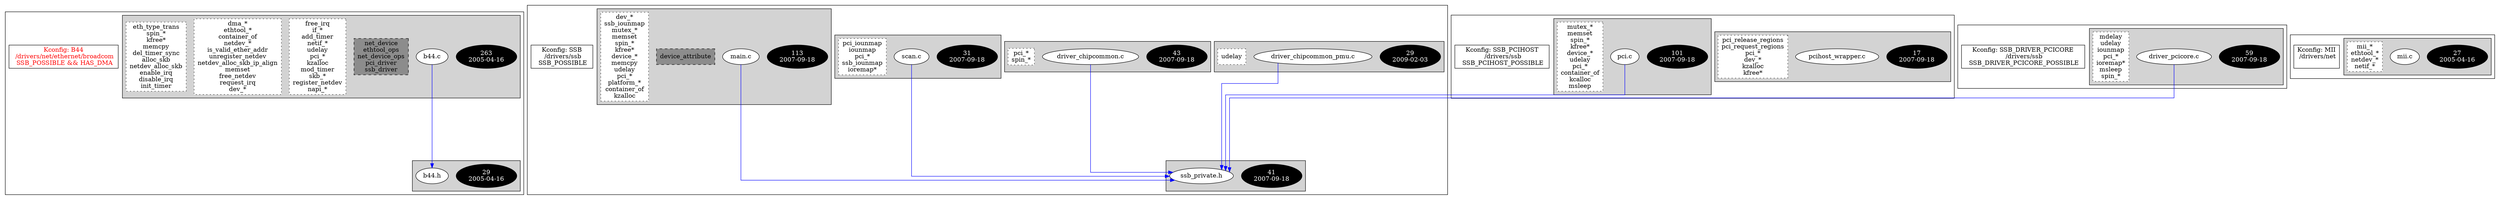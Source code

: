 digraph Driver {
	ranksep=2;
	splines=ortho;
	//Symbol: B44
	subgraph "cluster_B44"{
		subgraph "cluster_b44.h" {
			style=filled
			"commit_b44.h" [style=filled, fillcolor=black, fontcolor=white, label="29\n2005-04-16"];
			"b44.h" [style=filled, fillcolor=white, fontcolor=black, label="b44.h\n"];
		}
		subgraph "cluster_b44.c" {
			style=filled
			"commit_b44.c" [style=filled, fillcolor=black, fontcolor=white, label="263\n2005-04-16"];
			"b44.c" [style=filled, fillcolor=white, fontcolor=black, label="b44.c\n"];
			"structs-b44.c" [style="filled,dashed" shape=box, fillcolor=grey55, fontcolor=black, label="net_device\nethtool_ops\nnet_device_ops\npci_driver\nssb_driver\n"];
			"funccall3-b44.c" [style="filled,dotted" shape=box, fillcolor=white, fontcolor=black, label="free_irq\nif_*\nadd_timer\nnetif_*\nudelay\npci_*\nkzalloc\nmod_timer\nskb_*\nregister_netdev\nnapi_*\n"];
			"funccall2-b44.c" [style="filled,dotted" shape=box, fillcolor=white, fontcolor=black, label="dma_*\nethtool_*\ncontainer_of\nnetdev_*\nis_valid_ether_addr\nunregister_netdev\nnetdev_alloc_skb_ip_align\nmemset\nfree_netdev\nrequest_irq\ndev_*\n"];
			"funccall1-b44.c" [style="filled,dotted" shape=box, fillcolor=white, fontcolor=black, label="eth_type_trans\nspin_*\nkfree*\nmemcpy\ndel_timer_sync\nalloc_skb\nnetdev_alloc_skb\nenable_irq\ndisable_irq\ninit_timer\n"];
		}
		"K:B44" [label="Kconfig: B44\n /drivers/net/ethernet/broadcom\n  SSB_POSSIBLE && HAS_DMA ", shape=box, fontcolor=red];
	}
	//Symbol: SSB
	subgraph "cluster_SSB"{
		subgraph "cluster_driver_chipcommon_pmu.c" {
			style=filled
			"commit_driver_chipcommon_pmu.c" [style=filled, fillcolor=black, fontcolor=white, label="29\n2009-02-03"];
			"driver_chipcommon_pmu.c" [style=filled, fillcolor=white, fontcolor=black, label="driver_chipcommon_pmu.c\n"];
			"funccall0-driver_chipcommon_pmu.c" [style="filled,dotted" shape=box, fillcolor=white, fontcolor=black, label="udelay\n"];
		}
		subgraph "cluster_ssb_private.h" {
			style=filled
			"commit_ssb_private.h" [style=filled, fillcolor=black, fontcolor=white, label="41\n2007-09-18"];
			"ssb_private.h" [style=filled, fillcolor=white, fontcolor=black, label="ssb_private.h\n"];
		}
		subgraph "cluster_driver_chipcommon.c" {
			style=filled
			"commit_driver_chipcommon.c" [style=filled, fillcolor=black, fontcolor=white, label="43\n2007-09-18"];
			"driver_chipcommon.c" [style=filled, fillcolor=white, fontcolor=black, label="driver_chipcommon.c\n"];
			"funccall0-driver_chipcommon.c" [style="filled,dotted" shape=box, fillcolor=white, fontcolor=black, label="pci_*\nspin_*\n"];
		}
		subgraph "cluster_scan.c" {
			style=filled
			"commit_scan.c" [style=filled, fillcolor=black, fontcolor=white, label="31\n2007-09-18"];
			"scan.c" [style=filled, fillcolor=white, fontcolor=black, label="scan.c\n"];
			"funccall0-scan.c" [style="filled,dotted" shape=box, fillcolor=white, fontcolor=black, label="pci_iounmap\niounmap\npci_*\nssb_iounmap\nioremap*\n"];
		}
		subgraph "cluster_main.c" {
			style=filled
			"commit_main.c" [style=filled, fillcolor=black, fontcolor=white, label="113\n2007-09-18"];
			"main.c" [style=filled, fillcolor=white, fontcolor=black, label="main.c\n"];
			"structs-main.c" [style="filled,dashed" shape=box, fillcolor=grey55, fontcolor=black, label="device_attribute\n"];
			"funccall0-main.c" [style="filled,dotted" shape=box, fillcolor=white, fontcolor=black, label="dev_*\nssb_iounmap\nmutex_*\nmemset\nspin_*\nkfree*\ndevice_*\nmemcpy\nudelay\npci_*\nplatform_*\ncontainer_of\nkzalloc\n"];
		}
		"K:SSB" [label="Kconfig: SSB\n /drivers/ssb\n  SSB_POSSIBLE ", shape=box];
	}
	//Symbol: MII
	subgraph "cluster_MII"{
		subgraph "cluster_mii.c" {
			style=filled
			"commit_mii.c" [style=filled, fillcolor=black, fontcolor=white, label="27\n2005-04-16"];
			"mii.c" [style=filled, fillcolor=white, fontcolor=black, label="mii.c\n"];
			"funccall0-mii.c" [style="filled,dotted" shape=box, fillcolor=white, fontcolor=black, label="mii_*\nethtool_*\nnetdev_*\nnetif_*\n"];
		}
		"K:MII" [label="Kconfig: MII\n /drivers/net\n ", shape=box];
	}
	//Symbol: SSB_PCIHOST
	subgraph "cluster_SSB_PCIHOST"{
		subgraph "cluster_pcihost_wrapper.c" {
			style=filled
			"commit_pcihost_wrapper.c" [style=filled, fillcolor=black, fontcolor=white, label="17\n2007-09-18"];
			"pcihost_wrapper.c" [style=filled, fillcolor=white, fontcolor=black, label="pcihost_wrapper.c\n"];
			"funccall0-pcihost_wrapper.c" [style="filled,dotted" shape=box, fillcolor=white, fontcolor=black, label="pci_release_regions\npci_request_regions\npci_*\ndev_*\nkzalloc\nkfree*\n"];
		}
		subgraph "cluster_pci.c" {
			style=filled
			"commit_pci.c" [style=filled, fillcolor=black, fontcolor=white, label="101\n2007-09-18"];
			"pci.c" [style=filled, fillcolor=white, fontcolor=black, label="pci.c\n"];
			"funccall0-pci.c" [style="filled,dotted" shape=box, fillcolor=white, fontcolor=black, label="mutex_*\nmemset\nspin_*\nkfree*\ndevice_*\nudelay\npci_*\ncontainer_of\nkcalloc\nmsleep\n"];
		}
		"K:SSB_PCIHOST" [label="Kconfig: SSB_PCIHOST\n /drivers/ssb\n  SSB_PCIHOST_POSSIBLE ", shape=box];
	}
	//Symbol: SSB_DRIVER_PCICORE
	subgraph "cluster_SSB_DRIVER_PCICORE"{
		subgraph "cluster_driver_pcicore.c" {
			style=filled
			"commit_driver_pcicore.c" [style=filled, fillcolor=black, fontcolor=white, label="59\n2007-09-18"];
			"driver_pcicore.c" [style=filled, fillcolor=white, fontcolor=black, label="driver_pcicore.c\n"];
			"funccall0-driver_pcicore.c" [style="filled,dotted" shape=box, fillcolor=white, fontcolor=black, label="mdelay\nudelay\niounmap\npci_*\nioremap*\nmsleep\nspin_*\n"];
		}
		"K:SSB_DRIVER_PCICORE" [label="Kconfig: SSB_DRIVER_PCICORE\n /drivers/ssb\n  SSB_DRIVER_PCICORE_POSSIBLE ", shape=box];
	}
"b44.c" -> "b44.h"[color=blue];
"driver_chipcommon_pmu.c" -> "ssb_private.h"[color=blue];
"driver_chipcommon.c" -> "ssb_private.h"[color=blue];
"scan.c" -> "ssb_private.h"[color=blue];
"main.c" -> "ssb_private.h"[color=blue];
"pci.c" -> "ssb_private.h"[color=blue];
"driver_pcicore.c" -> "ssb_private.h"[color=blue];
}
